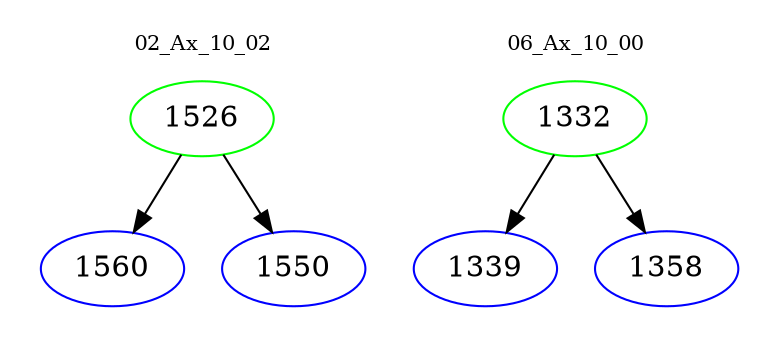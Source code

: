 digraph{
subgraph cluster_0 {
color = white
label = "02_Ax_10_02";
fontsize=10;
T0_1526 [label="1526", color="green"]
T0_1526 -> T0_1560 [color="black"]
T0_1560 [label="1560", color="blue"]
T0_1526 -> T0_1550 [color="black"]
T0_1550 [label="1550", color="blue"]
}
subgraph cluster_1 {
color = white
label = "06_Ax_10_00";
fontsize=10;
T1_1332 [label="1332", color="green"]
T1_1332 -> T1_1339 [color="black"]
T1_1339 [label="1339", color="blue"]
T1_1332 -> T1_1358 [color="black"]
T1_1358 [label="1358", color="blue"]
}
}
